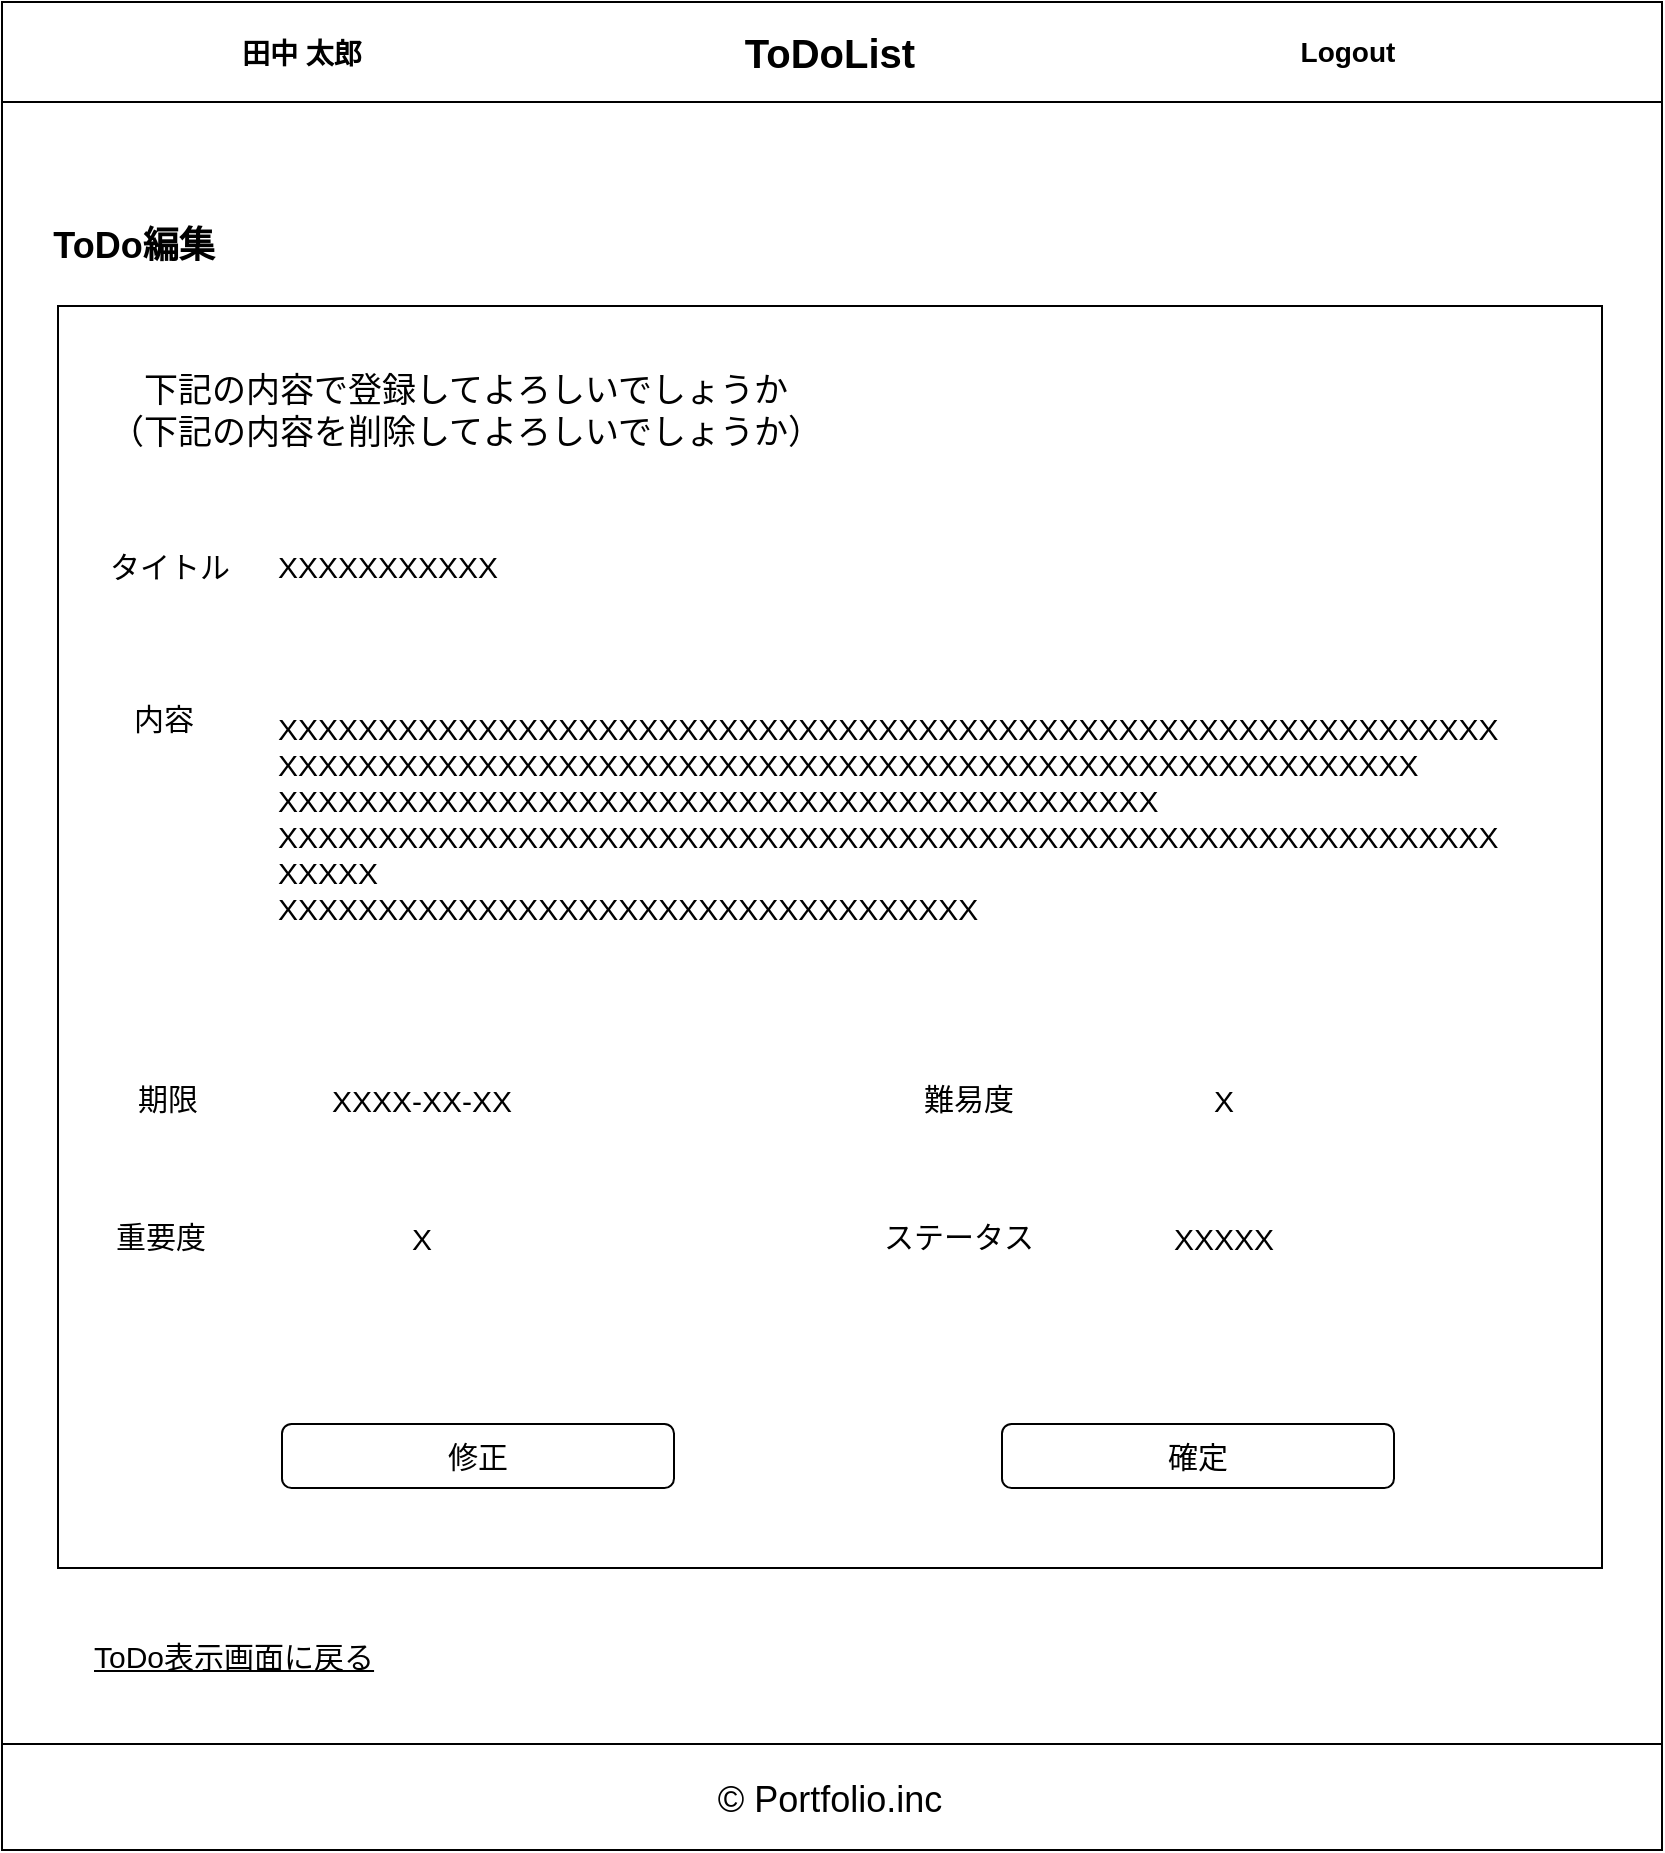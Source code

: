 <mxfile version="13.9.9" type="device"><diagram id="lAW5gfvQpGq91mGYDGwt" name="ページ1"><mxGraphModel dx="852" dy="1703" grid="0" gridSize="4" guides="1" tooltips="1" connect="1" arrows="1" fold="1" page="1" pageScale="1" pageWidth="827" pageHeight="1169" math="0" shadow="0"><root><mxCell id="0"/><mxCell id="1" parent="0"/><mxCell id="KEuncwygjHZbyqNy_YQT-34" value="" style="group" parent="1" vertex="1" connectable="0"><mxGeometry y="-48" width="830" height="909" as="geometry"/></mxCell><mxCell id="tP_qFb6u1pj_dAxfEfU8-1" value="" style="rounded=0;whiteSpace=wrap;html=1;" parent="KEuncwygjHZbyqNy_YQT-34" vertex="1"><mxGeometry y="0.5" width="830" height="908.5" as="geometry"/></mxCell><mxCell id="tP_qFb6u1pj_dAxfEfU8-2" value="" style="rounded=0;whiteSpace=wrap;html=1;" parent="KEuncwygjHZbyqNy_YQT-34" vertex="1"><mxGeometry width="830" height="50" as="geometry"/></mxCell><mxCell id="tP_qFb6u1pj_dAxfEfU8-3" value="&lt;b&gt;&lt;font style=&quot;font-size: 20px&quot;&gt;ToDoList&lt;/font&gt;&lt;/b&gt;" style="text;html=1;strokeColor=none;fillColor=none;align=center;verticalAlign=middle;whiteSpace=wrap;rounded=0;strokeWidth=4;" parent="KEuncwygjHZbyqNy_YQT-34" vertex="1"><mxGeometry x="334" y="10" width="160" height="30" as="geometry"/></mxCell><mxCell id="tP_qFb6u1pj_dAxfEfU8-8" value="" style="rounded=0;whiteSpace=wrap;html=1;" parent="KEuncwygjHZbyqNy_YQT-34" vertex="1"><mxGeometry y="871" width="830" height="53" as="geometry"/></mxCell><mxCell id="249utH4H3VEhiZY-PdCE-3" value="&lt;font size=&quot;1&quot;&gt;&lt;b style=&quot;font-size: 18px&quot;&gt;ToDo編集&lt;/b&gt;&lt;/font&gt;" style="text;html=1;strokeColor=none;fillColor=none;align=center;verticalAlign=middle;whiteSpace=wrap;rounded=0;fontSize=17;" parent="KEuncwygjHZbyqNy_YQT-34" vertex="1"><mxGeometry x="16" y="112" width="100" height="20" as="geometry"/></mxCell><mxCell id="KEuncwygjHZbyqNy_YQT-17" value="&lt;span style=&quot;font-size: 14px;&quot;&gt;&lt;b style=&quot;font-size: 14px;&quot;&gt;田中 太郎&lt;/b&gt;&lt;/span&gt;" style="text;html=1;strokeColor=none;fillColor=none;align=center;verticalAlign=middle;whiteSpace=wrap;rounded=0;fontSize=14;" parent="KEuncwygjHZbyqNy_YQT-34" vertex="1"><mxGeometry x="100" y="16" width="100" height="20" as="geometry"/></mxCell><mxCell id="KEuncwygjHZbyqNy_YQT-21" value="&lt;span style=&quot;font-size: 14px&quot;&gt;&lt;b style=&quot;font-size: 14px&quot;&gt;Logout&lt;/b&gt;&lt;/span&gt;" style="text;html=1;strokeColor=none;fillColor=none;align=center;verticalAlign=middle;whiteSpace=wrap;rounded=0;fontSize=14;" parent="KEuncwygjHZbyqNy_YQT-34" vertex="1"><mxGeometry x="623" y="15" width="100" height="20" as="geometry"/></mxCell><mxCell id="tP_qFb6u1pj_dAxfEfU8-9" value="&lt;font style=&quot;font-size: 18px&quot;&gt;© Portfolio.inc&lt;/font&gt;" style="text;html=1;strokeColor=none;fillColor=none;align=center;verticalAlign=middle;whiteSpace=wrap;rounded=0;fontSize=20;" parent="KEuncwygjHZbyqNy_YQT-34" vertex="1"><mxGeometry x="298" y="887.5" width="232" height="20" as="geometry"/></mxCell><mxCell id="KEuncwygjHZbyqNy_YQT-14" value="" style="rounded=0;whiteSpace=wrap;html=1;fillColor=none;" parent="KEuncwygjHZbyqNy_YQT-34" vertex="1"><mxGeometry x="28" y="152" width="772" height="631" as="geometry"/></mxCell><mxCell id="249utH4H3VEhiZY-PdCE-5" value="タイトル" style="text;html=1;strokeColor=none;fillColor=none;align=left;verticalAlign=middle;whiteSpace=wrap;rounded=0;fontSize=15;" parent="KEuncwygjHZbyqNy_YQT-34" vertex="1"><mxGeometry x="52" y="272" width="82" height="20" as="geometry"/></mxCell><mxCell id="249utH4H3VEhiZY-PdCE-11" value="内容" style="text;html=1;strokeColor=none;fillColor=none;align=left;verticalAlign=middle;whiteSpace=wrap;rounded=0;fontSize=15;" parent="KEuncwygjHZbyqNy_YQT-34" vertex="1"><mxGeometry x="64" y="348" width="128" height="20" as="geometry"/></mxCell><mxCell id="249utH4H3VEhiZY-PdCE-12" value="XXXXXXXXXXX" style="rounded=0;whiteSpace=wrap;html=1;fontSize=15;align=left;strokeColor=none;" parent="KEuncwygjHZbyqNy_YQT-34" vertex="1"><mxGeometry x="136" y="268" width="624" height="28" as="geometry"/></mxCell><mxCell id="249utH4H3VEhiZY-PdCE-19" value="XXXXXXXXXXXXXXXXXXXXXXXXXXXXXXXXXXXXXXXXXXXXXXXXXXXXXXXXXXXXX&lt;br&gt;XXXXXXXXXXXXXXXXXXXXXXXXXXXXXXXXXXXXXXXXXXXXXXXXXXXXXXXXX&lt;br&gt;XXXXXXXXXXXXXXXXXXXXXXXXXXXXXXXXXXXXXXXXXXXX&lt;br&gt;XXXXXXXXXXXXXXXXXXXXXXXXXXXXXXXXXXXXXXXXXXXXXXXXXXXXXXXXXXXXX&lt;br&gt;XXXXX&lt;br&gt;XXXXXXXXXXXXXXXXXXXXXXXXXXXXXXXXXXX" style="rounded=0;whiteSpace=wrap;html=1;fontSize=15;align=left;strokeColor=none;" parent="KEuncwygjHZbyqNy_YQT-34" vertex="1"><mxGeometry x="136" y="348" width="624" height="120" as="geometry"/></mxCell><mxCell id="249utH4H3VEhiZY-PdCE-21" value="期限" style="text;html=1;strokeColor=none;fillColor=none;align=left;verticalAlign=middle;whiteSpace=wrap;rounded=0;fontSize=15;" parent="KEuncwygjHZbyqNy_YQT-34" vertex="1"><mxGeometry x="66" y="538" width="40" height="20" as="geometry"/></mxCell><mxCell id="249utH4H3VEhiZY-PdCE-22" value="XXXX-XX-XX" style="rounded=0;whiteSpace=wrap;html=1;fontSize=15;align=center;strokeColor=none;" parent="KEuncwygjHZbyqNy_YQT-34" vertex="1"><mxGeometry x="136" y="535" width="148" height="28" as="geometry"/></mxCell><mxCell id="249utH4H3VEhiZY-PdCE-27" value="確定" style="rounded=1;whiteSpace=wrap;html=1;fontSize=15;align=center;" parent="KEuncwygjHZbyqNy_YQT-34" vertex="1"><mxGeometry x="500" y="711" width="196" height="32" as="geometry"/></mxCell><mxCell id="ERkbxo-ZdV1NW_7dBbPt-1" value="ToDo表示画面に戻る" style="text;html=1;strokeColor=none;fillColor=none;align=left;verticalAlign=middle;whiteSpace=wrap;rounded=0;fontSize=15;fontStyle=4" parent="KEuncwygjHZbyqNy_YQT-34" vertex="1"><mxGeometry x="44" y="817" width="376" height="20" as="geometry"/></mxCell><mxCell id="otSlqu7YRxdE55VewqOo-20" value="　下記の内容で登録してよろしいでしょうか&lt;br&gt;（下記の内容を削除してよろしいでしょうか）" style="text;html=1;strokeColor=none;fillColor=none;align=left;verticalAlign=middle;whiteSpace=wrap;rounded=0;fontSize=17;" parent="KEuncwygjHZbyqNy_YQT-34" vertex="1"><mxGeometry x="52" y="184" width="476" height="42" as="geometry"/></mxCell><mxCell id="otSlqu7YRxdE55VewqOo-5" value="修正" style="rounded=1;whiteSpace=wrap;html=1;fontSize=15;align=center;" parent="1" vertex="1"><mxGeometry x="140" y="663" width="196" height="32" as="geometry"/></mxCell><mxCell id="WakLyLDL2t8w_kLtic0u-5" value="難易度" style="text;html=1;strokeColor=none;fillColor=none;align=left;verticalAlign=middle;whiteSpace=wrap;rounded=0;fontSize=15;" parent="1" vertex="1"><mxGeometry x="459" y="490" width="48" height="20" as="geometry"/></mxCell><mxCell id="WakLyLDL2t8w_kLtic0u-6" value="X" style="rounded=0;whiteSpace=wrap;html=1;fontSize=15;align=center;strokeColor=none;" parent="1" vertex="1"><mxGeometry x="537" y="487" width="148" height="28" as="geometry"/></mxCell><mxCell id="WakLyLDL2t8w_kLtic0u-9" value="重要度" style="text;html=1;strokeColor=none;fillColor=none;align=left;verticalAlign=middle;whiteSpace=wrap;rounded=0;fontSize=15;" parent="1" vertex="1"><mxGeometry x="55" y="559" width="51" height="20" as="geometry"/></mxCell><mxCell id="WakLyLDL2t8w_kLtic0u-10" value="X" style="rounded=0;whiteSpace=wrap;html=1;fontSize=15;align=center;strokeColor=none;" parent="1" vertex="1"><mxGeometry x="136" y="556" width="148" height="28" as="geometry"/></mxCell><mxCell id="WakLyLDL2t8w_kLtic0u-13" value="ステータス" style="text;html=1;strokeColor=none;fillColor=none;align=left;verticalAlign=middle;whiteSpace=wrap;rounded=0;fontSize=15;" parent="1" vertex="1"><mxGeometry x="439" y="559" width="79" height="20" as="geometry"/></mxCell><mxCell id="WakLyLDL2t8w_kLtic0u-14" value="XXXXX" style="rounded=0;whiteSpace=wrap;html=1;fontSize=15;align=center;strokeColor=none;" parent="1" vertex="1"><mxGeometry x="537" y="556" width="148" height="28" as="geometry"/></mxCell></root></mxGraphModel></diagram></mxfile>